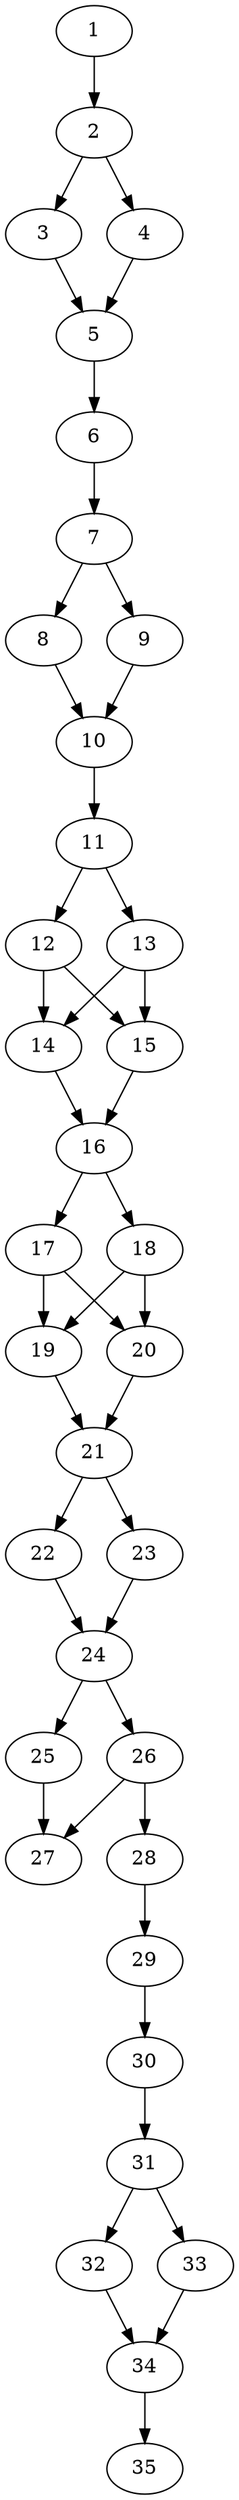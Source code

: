// DAG automatically generated by daggen at Thu Oct  3 14:05:37 2019
// ./daggen --dot -n 35 --ccr 0.5 --fat 0.3 --regular 0.5 --density 0.9 --mindata 5242880 --maxdata 52428800 
digraph G {
  1 [size="22822912", alpha="0.18", expect_size="11411456"] 
  1 -> 2 [size ="11411456"]
  2 [size="76118016", alpha="0.04", expect_size="38059008"] 
  2 -> 3 [size ="38059008"]
  2 -> 4 [size ="38059008"]
  3 [size="13084672", alpha="0.17", expect_size="6542336"] 
  3 -> 5 [size ="6542336"]
  4 [size="20307968", alpha="0.05", expect_size="10153984"] 
  4 -> 5 [size ="10153984"]
  5 [size="16791552", alpha="0.07", expect_size="8395776"] 
  5 -> 6 [size ="8395776"]
  6 [size="86112256", alpha="0.08", expect_size="43056128"] 
  6 -> 7 [size ="43056128"]
  7 [size="74915840", alpha="0.12", expect_size="37457920"] 
  7 -> 8 [size ="37457920"]
  7 -> 9 [size ="37457920"]
  8 [size="28598272", alpha="0.09", expect_size="14299136"] 
  8 -> 10 [size ="14299136"]
  9 [size="81801216", alpha="0.10", expect_size="40900608"] 
  9 -> 10 [size ="40900608"]
  10 [size="11450368", alpha="0.18", expect_size="5725184"] 
  10 -> 11 [size ="5725184"]
  11 [size="101963776", alpha="0.05", expect_size="50981888"] 
  11 -> 12 [size ="50981888"]
  11 -> 13 [size ="50981888"]
  12 [size="91490304", alpha="0.13", expect_size="45745152"] 
  12 -> 14 [size ="45745152"]
  12 -> 15 [size ="45745152"]
  13 [size="17569792", alpha="0.04", expect_size="8784896"] 
  13 -> 14 [size ="8784896"]
  13 -> 15 [size ="8784896"]
  14 [size="97863680", alpha="0.16", expect_size="48931840"] 
  14 -> 16 [size ="48931840"]
  15 [size="27897856", alpha="0.08", expect_size="13948928"] 
  15 -> 16 [size ="13948928"]
  16 [size="62433280", alpha="0.17", expect_size="31216640"] 
  16 -> 17 [size ="31216640"]
  16 -> 18 [size ="31216640"]
  17 [size="100089856", alpha="0.01", expect_size="50044928"] 
  17 -> 19 [size ="50044928"]
  17 -> 20 [size ="50044928"]
  18 [size="61036544", alpha="0.07", expect_size="30518272"] 
  18 -> 19 [size ="30518272"]
  18 -> 20 [size ="30518272"]
  19 [size="104448000", alpha="0.16", expect_size="52224000"] 
  19 -> 21 [size ="52224000"]
  20 [size="58853376", alpha="0.01", expect_size="29426688"] 
  20 -> 21 [size ="29426688"]
  21 [size="51070976", alpha="0.08", expect_size="25535488"] 
  21 -> 22 [size ="25535488"]
  21 -> 23 [size ="25535488"]
  22 [size="75352064", alpha="0.08", expect_size="37676032"] 
  22 -> 24 [size ="37676032"]
  23 [size="42835968", alpha="0.10", expect_size="21417984"] 
  23 -> 24 [size ="21417984"]
  24 [size="62904320", alpha="0.13", expect_size="31452160"] 
  24 -> 25 [size ="31452160"]
  24 -> 26 [size ="31452160"]
  25 [size="42758144", alpha="0.18", expect_size="21379072"] 
  25 -> 27 [size ="21379072"]
  26 [size="79390720", alpha="0.18", expect_size="39695360"] 
  26 -> 27 [size ="39695360"]
  26 -> 28 [size ="39695360"]
  27 [size="63309824", alpha="0.13", expect_size="31654912"] 
  28 [size="66899968", alpha="0.11", expect_size="33449984"] 
  28 -> 29 [size ="33449984"]
  29 [size="102209536", alpha="0.05", expect_size="51104768"] 
  29 -> 30 [size ="51104768"]
  30 [size="85315584", alpha="0.18", expect_size="42657792"] 
  30 -> 31 [size ="42657792"]
  31 [size="88424448", alpha="0.11", expect_size="44212224"] 
  31 -> 32 [size ="44212224"]
  31 -> 33 [size ="44212224"]
  32 [size="29501440", alpha="0.01", expect_size="14750720"] 
  32 -> 34 [size ="14750720"]
  33 [size="68552704", alpha="0.13", expect_size="34276352"] 
  33 -> 34 [size ="34276352"]
  34 [size="19433472", alpha="0.03", expect_size="9716736"] 
  34 -> 35 [size ="9716736"]
  35 [size="80711680", alpha="0.17", expect_size="40355840"] 
}
